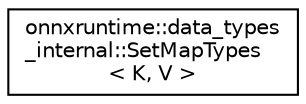 digraph "Graphical Class Hierarchy"
{
  edge [fontname="Helvetica",fontsize="10",labelfontname="Helvetica",labelfontsize="10"];
  node [fontname="Helvetica",fontsize="10",shape=record];
  rankdir="LR";
  Node0 [label="onnxruntime::data_types\l_internal::SetMapTypes\l\< K, V \>",height=0.2,width=0.4,color="black", fillcolor="white", style="filled",URL="$structonnxruntime_1_1data__types__internal_1_1SetMapTypes.html"];
}
